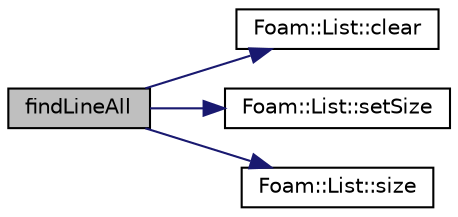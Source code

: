 digraph "findLineAll"
{
  bgcolor="transparent";
  edge [fontname="Helvetica",fontsize="10",labelfontname="Helvetica",labelfontsize="10"];
  node [fontname="Helvetica",fontsize="10",shape=record];
  rankdir="LR";
  Node508 [label="findLineAll",height=0.2,width=0.4,color="black", fillcolor="grey75", style="filled", fontcolor="black"];
  Node508 -> Node509 [color="midnightblue",fontsize="10",style="solid",fontname="Helvetica"];
  Node509 [label="Foam::List::clear",height=0.2,width=0.4,color="black",URL="$a26833.html#ac8bb3912a3ce86b15842e79d0b421204",tooltip="Clear the list, i.e. set size to zero. "];
  Node508 -> Node510 [color="midnightblue",fontsize="10",style="solid",fontname="Helvetica"];
  Node510 [label="Foam::List::setSize",height=0.2,width=0.4,color="black",URL="$a26833.html#aedb985ffeaf1bdbfeccc2a8730405703",tooltip="Reset size of List. "];
  Node508 -> Node511 [color="midnightblue",fontsize="10",style="solid",fontname="Helvetica"];
  Node511 [label="Foam::List::size",height=0.2,width=0.4,color="black",URL="$a26833.html#a8a5f6fa29bd4b500caf186f60245b384",tooltip="Override size to be inconsistent with allocated storage. "];
}
